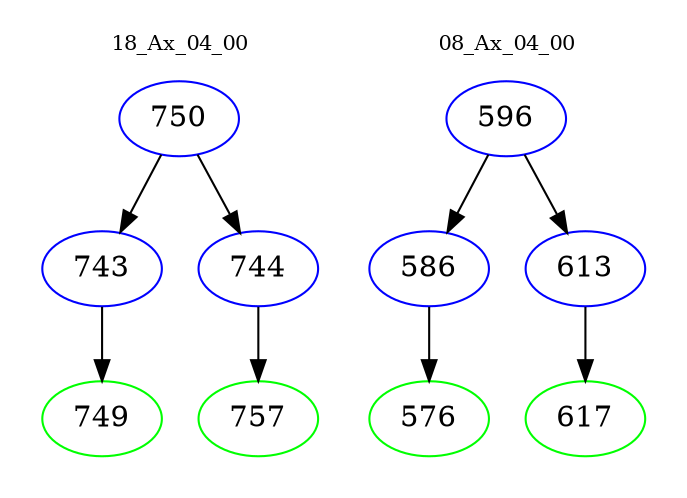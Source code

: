 digraph{
subgraph cluster_0 {
color = white
label = "18_Ax_04_00";
fontsize=10;
T0_750 [label="750", color="blue"]
T0_750 -> T0_743 [color="black"]
T0_743 [label="743", color="blue"]
T0_743 -> T0_749 [color="black"]
T0_749 [label="749", color="green"]
T0_750 -> T0_744 [color="black"]
T0_744 [label="744", color="blue"]
T0_744 -> T0_757 [color="black"]
T0_757 [label="757", color="green"]
}
subgraph cluster_1 {
color = white
label = "08_Ax_04_00";
fontsize=10;
T1_596 [label="596", color="blue"]
T1_596 -> T1_586 [color="black"]
T1_586 [label="586", color="blue"]
T1_586 -> T1_576 [color="black"]
T1_576 [label="576", color="green"]
T1_596 -> T1_613 [color="black"]
T1_613 [label="613", color="blue"]
T1_613 -> T1_617 [color="black"]
T1_617 [label="617", color="green"]
}
}

